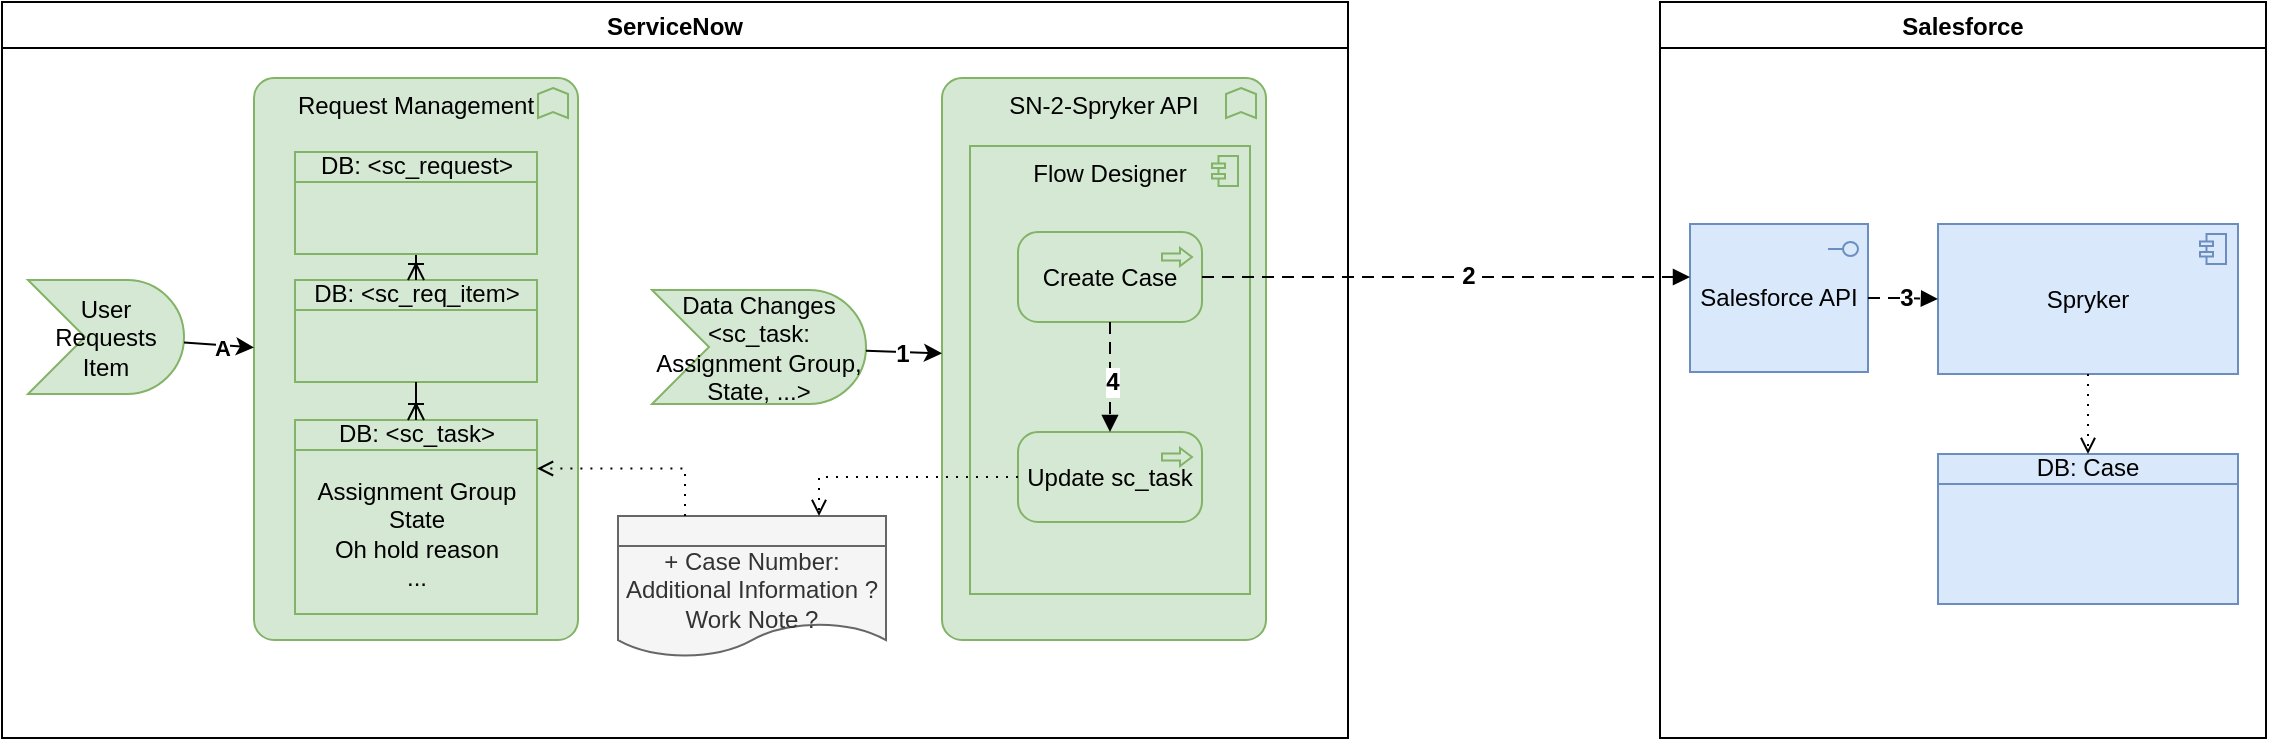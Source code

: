 <mxfile version="20.1.2" type="github" pages="3">
  <diagram name="CreateCase" id="X3QRcElQ5Iuo-_neAbF0">
    <mxGraphModel dx="1279" dy="922" grid="0" gridSize="10" guides="1" tooltips="1" connect="1" arrows="1" fold="1" page="1" pageScale="1" pageWidth="1169" pageHeight="827" math="0" shadow="0">
      <root>
        <mxCell id="YcPQ61z67r9PlWFHKwve-0" />
        <mxCell id="YcPQ61z67r9PlWFHKwve-1" parent="YcPQ61z67r9PlWFHKwve-0" />
        <mxCell id="YcPQ61z67r9PlWFHKwve-2" value="Salesforce" style="swimlane;" parent="YcPQ61z67r9PlWFHKwve-1" vertex="1">
          <mxGeometry x="847" y="87" width="303" height="368" as="geometry" />
        </mxCell>
        <mxCell id="YcPQ61z67r9PlWFHKwve-3" value="Spryker" style="html=1;outlineConnect=0;whiteSpace=wrap;fillColor=#dae8fc;shape=mxgraph.archimate3.application;appType=comp;archiType=square;strokeColor=#6c8ebf;" parent="YcPQ61z67r9PlWFHKwve-2" vertex="1">
          <mxGeometry x="139" y="111" width="150" height="75" as="geometry" />
        </mxCell>
        <mxCell id="YcPQ61z67r9PlWFHKwve-4" value="Salesforce API" style="html=1;outlineConnect=0;whiteSpace=wrap;fillColor=#dae8fc;shape=mxgraph.archimate3.application;appType=interface;archiType=square;strokeColor=#6c8ebf;" parent="YcPQ61z67r9PlWFHKwve-2" vertex="1">
          <mxGeometry x="15" y="111" width="89" height="74" as="geometry" />
        </mxCell>
        <mxCell id="YcPQ61z67r9PlWFHKwve-7" value="DB: Case" style="html=1;outlineConnect=0;whiteSpace=wrap;fillColor=#dae8fc;shape=mxgraph.archimate3.businessObject;overflow=fill;strokeColor=#6c8ebf;" parent="YcPQ61z67r9PlWFHKwve-2" vertex="1">
          <mxGeometry x="139" y="226" width="150" height="75" as="geometry" />
        </mxCell>
        <mxCell id="YcPQ61z67r9PlWFHKwve-8" value="" style="edgeStyle=orthogonalEdgeStyle;html=1;endArrow=open;elbow=vertical;endFill=0;dashed=1;dashPattern=1 4;rounded=0;exitX=0.5;exitY=1;exitDx=0;exitDy=0;exitPerimeter=0;fillColor=#00b9f2;" parent="YcPQ61z67r9PlWFHKwve-2" source="YcPQ61z67r9PlWFHKwve-3" target="YcPQ61z67r9PlWFHKwve-7" edge="1">
          <mxGeometry width="160" relative="1" as="geometry">
            <mxPoint x="-308" y="254" as="sourcePoint" />
            <mxPoint x="-428" y="299" as="targetPoint" />
          </mxGeometry>
        </mxCell>
        <mxCell id="gpyhw4safOaDeC1kDyDY-3" value="" style="edgeStyle=elbowEdgeStyle;html=1;endArrow=block;dashed=1;elbow=horizontal;endFill=1;dashPattern=6 4;rounded=0;fontSize=12;entryX=0;entryY=0.5;entryDx=0;entryDy=0;entryPerimeter=0;exitX=1;exitY=0.5;exitDx=0;exitDy=0;exitPerimeter=0;" parent="YcPQ61z67r9PlWFHKwve-2" source="YcPQ61z67r9PlWFHKwve-4" target="YcPQ61z67r9PlWFHKwve-3" edge="1">
          <mxGeometry width="160" relative="1" as="geometry">
            <mxPoint x="-234.25" y="158" as="sourcePoint" />
            <mxPoint x="25" y="157.857" as="targetPoint" />
          </mxGeometry>
        </mxCell>
        <mxCell id="gpyhw4safOaDeC1kDyDY-4" value="&lt;b&gt;3&lt;/b&gt;" style="edgeLabel;html=1;align=center;verticalAlign=middle;resizable=0;points=[];fontSize=12;" parent="gpyhw4safOaDeC1kDyDY-3" vertex="1" connectable="0">
          <mxGeometry x="0.091" y="1" relative="1" as="geometry">
            <mxPoint as="offset" />
          </mxGeometry>
        </mxCell>
        <mxCell id="YcPQ61z67r9PlWFHKwve-9" value="ServiceNow" style="swimlane;" parent="YcPQ61z67r9PlWFHKwve-1" vertex="1">
          <mxGeometry x="18" y="87" width="673" height="368" as="geometry" />
        </mxCell>
        <mxCell id="6pyMC9CE3ZSEGEYcUzwO-1" value="&lt;div&gt;+ Case Number:&lt;/div&gt;&lt;div&gt;Additional Information ?&lt;/div&gt;&lt;div&gt;Work Note ?&lt;br&gt; &lt;/div&gt;" style="html=1;outlineConnect=0;whiteSpace=wrap;fillColor=#f5f5f5;shape=mxgraph.archimate3.representation;fontSize=12;align=center;strokeColor=#666666;fontColor=#333333;" parent="YcPQ61z67r9PlWFHKwve-9" vertex="1">
          <mxGeometry x="308" y="257" width="134" height="73" as="geometry" />
        </mxCell>
        <mxCell id="rpGYdnlyM7rzxQ0NYGCE-1" value="User Requests Item" style="html=1;outlineConnect=0;whiteSpace=wrap;fillColor=#d5e8d4;shape=mxgraph.archimate3.event;strokeColor=#82b366;" parent="YcPQ61z67r9PlWFHKwve-9" vertex="1">
          <mxGeometry x="13" y="139" width="78" height="57" as="geometry" />
        </mxCell>
        <mxCell id="rpGYdnlyM7rzxQ0NYGCE-7" value="Request Management" style="html=1;outlineConnect=0;whiteSpace=wrap;fillColor=#d5e8d4;shape=mxgraph.archimate3.application;appType=func;archiType=rounded;strokeColor=#82b366;verticalAlign=top;" parent="YcPQ61z67r9PlWFHKwve-9" vertex="1">
          <mxGeometry x="126" y="38" width="162" height="281" as="geometry" />
        </mxCell>
        <mxCell id="rpGYdnlyM7rzxQ0NYGCE-2" value="DB: &amp;lt;sc_req_item&amp;gt;" style="html=1;outlineConnect=0;whiteSpace=wrap;fillColor=#d5e8d4;shape=mxgraph.archimate3.businessObject;overflow=fill;strokeColor=#82b366;" parent="YcPQ61z67r9PlWFHKwve-9" vertex="1">
          <mxGeometry x="146.5" y="139" width="121" height="51" as="geometry" />
        </mxCell>
        <mxCell id="rpGYdnlyM7rzxQ0NYGCE-3" value="&lt;div&gt;DB: &amp;lt;sc_task&amp;gt;&lt;br&gt;&lt;/div&gt;&lt;div&gt;&lt;br&gt;&lt;/div&gt;&lt;div&gt;Assignment Group&lt;/div&gt;&lt;div&gt;State&lt;/div&gt;&lt;div&gt;Oh hold reason&lt;/div&gt;&lt;div&gt;...&lt;br&gt;&lt;/div&gt;" style="html=1;outlineConnect=0;whiteSpace=wrap;fillColor=#d5e8d4;shape=mxgraph.archimate3.businessObject;overflow=fill;strokeColor=#82b366;" parent="YcPQ61z67r9PlWFHKwve-9" vertex="1">
          <mxGeometry x="146.5" y="209" width="121" height="97" as="geometry" />
        </mxCell>
        <mxCell id="rpGYdnlyM7rzxQ0NYGCE-6" value="" style="fontSize=12;html=1;endArrow=ERoneToMany;rounded=0;exitX=0.5;exitY=1;exitDx=0;exitDy=0;exitPerimeter=0;entryX=0.5;entryY=0;entryDx=0;entryDy=0;entryPerimeter=0;" parent="YcPQ61z67r9PlWFHKwve-9" source="rpGYdnlyM7rzxQ0NYGCE-2" target="rpGYdnlyM7rzxQ0NYGCE-3" edge="1">
          <mxGeometry width="100" height="100" relative="1" as="geometry">
            <mxPoint x="553.5" y="166" as="sourcePoint" />
            <mxPoint x="653.5" y="66" as="targetPoint" />
          </mxGeometry>
        </mxCell>
        <mxCell id="rpGYdnlyM7rzxQ0NYGCE-8" value="Data Changes &amp;lt;sc_task: Assignment Group, State, ...&amp;gt;" style="html=1;outlineConnect=0;whiteSpace=wrap;fillColor=#d5e8d4;shape=mxgraph.archimate3.event;strokeColor=#82b366;" parent="YcPQ61z67r9PlWFHKwve-9" vertex="1">
          <mxGeometry x="325" y="144" width="107" height="57" as="geometry" />
        </mxCell>
        <mxCell id="rpGYdnlyM7rzxQ0NYGCE-9" value="SN-2-Spryker API" style="html=1;outlineConnect=0;whiteSpace=wrap;fillColor=#d5e8d4;shape=mxgraph.archimate3.application;appType=func;archiType=rounded;strokeColor=#82b366;verticalAlign=top;" parent="YcPQ61z67r9PlWFHKwve-9" vertex="1">
          <mxGeometry x="470" y="38" width="162" height="281" as="geometry" />
        </mxCell>
        <mxCell id="rpGYdnlyM7rzxQ0NYGCE-10" value="Flow Designer" style="html=1;outlineConnect=0;whiteSpace=wrap;fillColor=#d5e8d4;shape=mxgraph.archimate3.application;appType=comp;archiType=square;verticalAlign=top;strokeColor=#82b366;" parent="YcPQ61z67r9PlWFHKwve-9" vertex="1">
          <mxGeometry x="484" y="72" width="140" height="224" as="geometry" />
        </mxCell>
        <mxCell id="rpGYdnlyM7rzxQ0NYGCE-11" value="" style="fontSize=12;html=1;endArrow=ERoneToMany;rounded=0;exitX=0.5;exitY=1;exitDx=0;exitDy=0;exitPerimeter=0;" parent="YcPQ61z67r9PlWFHKwve-9" source="rpGYdnlyM7rzxQ0NYGCE-12" target="rpGYdnlyM7rzxQ0NYGCE-2" edge="1">
          <mxGeometry width="100" height="100" relative="1" as="geometry">
            <mxPoint x="553.5" y="88" as="sourcePoint" />
            <mxPoint x="207" y="153" as="targetPoint" />
          </mxGeometry>
        </mxCell>
        <mxCell id="rpGYdnlyM7rzxQ0NYGCE-12" value="DB: &amp;lt;sc_request&amp;gt;" style="html=1;outlineConnect=0;whiteSpace=wrap;fillColor=#d5e8d4;shape=mxgraph.archimate3.businessObject;overflow=fill;strokeColor=#82b366;" parent="YcPQ61z67r9PlWFHKwve-9" vertex="1">
          <mxGeometry x="146.5" y="75" width="121" height="51" as="geometry" />
        </mxCell>
        <mxCell id="rpGYdnlyM7rzxQ0NYGCE-15" value="" style="edgeStyle=none;rounded=0;orthogonalLoop=1;jettySize=auto;html=1;" parent="YcPQ61z67r9PlWFHKwve-9" source="rpGYdnlyM7rzxQ0NYGCE-1" target="rpGYdnlyM7rzxQ0NYGCE-7" edge="1">
          <mxGeometry relative="1" as="geometry" />
        </mxCell>
        <mxCell id="rpGYdnlyM7rzxQ0NYGCE-16" value="&lt;b&gt;A&lt;/b&gt;" style="edgeLabel;html=1;align=center;verticalAlign=middle;resizable=0;points=[];" parent="rpGYdnlyM7rzxQ0NYGCE-15" vertex="1" connectable="0">
          <mxGeometry x="0.086" y="-1" relative="1" as="geometry">
            <mxPoint as="offset" />
          </mxGeometry>
        </mxCell>
        <mxCell id="rpGYdnlyM7rzxQ0NYGCE-0" value="Create Case" style="html=1;outlineConnect=0;whiteSpace=wrap;fillColor=#d5e8d4;shape=mxgraph.archimate3.application;appType=proc;archiType=rounded;strokeColor=#82b366;" parent="YcPQ61z67r9PlWFHKwve-9" vertex="1">
          <mxGeometry x="508" y="115" width="92" height="45" as="geometry" />
        </mxCell>
        <mxCell id="rpGYdnlyM7rzxQ0NYGCE-17" value="Update sc_task" style="html=1;outlineConnect=0;whiteSpace=wrap;fillColor=#d5e8d4;shape=mxgraph.archimate3.application;appType=proc;archiType=rounded;strokeColor=#82b366;" parent="YcPQ61z67r9PlWFHKwve-9" vertex="1">
          <mxGeometry x="508" y="215" width="92" height="45" as="geometry" />
        </mxCell>
        <mxCell id="YcPQ61z67r9PlWFHKwve-14" value="" style="edgeStyle=orthogonalEdgeStyle;html=1;endArrow=open;elbow=vertical;endFill=0;dashed=1;dashPattern=1 4;rounded=0;fillColor=#80b6a1;entryX=0.75;entryY=0;entryDx=0;entryDy=0;entryPerimeter=0;" parent="YcPQ61z67r9PlWFHKwve-9" source="rpGYdnlyM7rzxQ0NYGCE-17" target="6pyMC9CE3ZSEGEYcUzwO-1" edge="1">
          <mxGeometry width="160" relative="1" as="geometry">
            <mxPoint x="461" y="-150" as="sourcePoint" />
            <mxPoint x="454" y="293.48" as="targetPoint" />
          </mxGeometry>
        </mxCell>
        <mxCell id="rpGYdnlyM7rzxQ0NYGCE-18" value="" style="edgeStyle=none;rounded=0;orthogonalLoop=1;jettySize=auto;html=1;fontSize=6;" parent="YcPQ61z67r9PlWFHKwve-9" source="rpGYdnlyM7rzxQ0NYGCE-8" target="rpGYdnlyM7rzxQ0NYGCE-9" edge="1">
          <mxGeometry relative="1" as="geometry" />
        </mxCell>
        <mxCell id="rpGYdnlyM7rzxQ0NYGCE-19" value="&lt;font style=&quot;font-size: 12px;&quot;&gt;&lt;b&gt;1&lt;/b&gt;&lt;/font&gt;" style="edgeLabel;html=1;align=center;verticalAlign=middle;resizable=0;points=[];fontSize=6;" parent="rpGYdnlyM7rzxQ0NYGCE-18" vertex="1" connectable="0">
          <mxGeometry x="0.4" y="-1" relative="1" as="geometry">
            <mxPoint x="-9" y="-1" as="offset" />
          </mxGeometry>
        </mxCell>
        <mxCell id="rpGYdnlyM7rzxQ0NYGCE-20" value="" style="edgeStyle=orthogonalEdgeStyle;html=1;endArrow=open;elbow=vertical;endFill=0;dashed=1;dashPattern=1 4;rounded=0;fillColor=#80b6a1;exitX=0.25;exitY=0;exitDx=0;exitDy=0;exitPerimeter=0;entryX=1;entryY=0.25;entryDx=0;entryDy=0;entryPerimeter=0;" parent="YcPQ61z67r9PlWFHKwve-9" source="6pyMC9CE3ZSEGEYcUzwO-1" target="rpGYdnlyM7rzxQ0NYGCE-3" edge="1">
          <mxGeometry width="160" relative="1" as="geometry">
            <mxPoint x="518" y="247.48" as="sourcePoint" />
            <mxPoint x="452" y="303.48" as="targetPoint" />
          </mxGeometry>
        </mxCell>
        <mxCell id="rpGYdnlyM7rzxQ0NYGCE-22" value="" style="edgeStyle=elbowEdgeStyle;html=1;endArrow=block;dashed=1;elbow=vertical;endFill=1;dashPattern=6 4;rounded=0;fontSize=12;exitX=0.5;exitY=1;exitDx=0;exitDy=0;exitPerimeter=0;" parent="YcPQ61z67r9PlWFHKwve-9" source="rpGYdnlyM7rzxQ0NYGCE-0" target="rpGYdnlyM7rzxQ0NYGCE-17" edge="1">
          <mxGeometry width="160" relative="1" as="geometry">
            <mxPoint x="610" y="147.5" as="sourcePoint" />
            <mxPoint x="854" y="147.6" as="targetPoint" />
          </mxGeometry>
        </mxCell>
        <mxCell id="rpGYdnlyM7rzxQ0NYGCE-23" value="&lt;b&gt;4&lt;/b&gt;" style="edgeLabel;html=1;align=center;verticalAlign=middle;resizable=0;points=[];fontSize=12;" parent="rpGYdnlyM7rzxQ0NYGCE-22" vertex="1" connectable="0">
          <mxGeometry x="0.091" y="1" relative="1" as="geometry">
            <mxPoint as="offset" />
          </mxGeometry>
        </mxCell>
        <mxCell id="gpyhw4safOaDeC1kDyDY-0" value="" style="edgeStyle=elbowEdgeStyle;html=1;endArrow=block;dashed=1;elbow=vertical;endFill=1;dashPattern=6 4;rounded=0;fontSize=12;exitX=1;exitY=0.5;exitDx=0;exitDy=0;exitPerimeter=0;" parent="YcPQ61z67r9PlWFHKwve-1" source="rpGYdnlyM7rzxQ0NYGCE-0" target="YcPQ61z67r9PlWFHKwve-4" edge="1">
          <mxGeometry width="160" relative="1" as="geometry">
            <mxPoint x="676" y="-28" as="sourcePoint" />
            <mxPoint x="836" y="-28" as="targetPoint" />
          </mxGeometry>
        </mxCell>
        <mxCell id="gpyhw4safOaDeC1kDyDY-1" value="&lt;b&gt;2&lt;/b&gt;" style="edgeLabel;html=1;align=center;verticalAlign=middle;resizable=0;points=[];fontSize=12;" parent="gpyhw4safOaDeC1kDyDY-0" vertex="1" connectable="0">
          <mxGeometry x="0.091" y="1" relative="1" as="geometry">
            <mxPoint as="offset" />
          </mxGeometry>
        </mxCell>
      </root>
    </mxGraphModel>
  </diagram>
  <diagram name="Reopen" id="3RsII8iMVmdc_kVFC70y">
    <mxGraphModel dx="1332" dy="933" grid="0" gridSize="10" guides="1" tooltips="1" connect="1" arrows="1" fold="1" page="1" pageScale="1" pageWidth="1169" pageHeight="827" math="0" shadow="0">
      <root>
        <mxCell id="ax_tKCLAmBAmgfYwVQRO-0" />
        <mxCell id="ax_tKCLAmBAmgfYwVQRO-1" parent="ax_tKCLAmBAmgfYwVQRO-0" />
        <mxCell id="ax_tKCLAmBAmgfYwVQRO-2" value="Salesforce" style="swimlane;" vertex="1" parent="ax_tKCLAmBAmgfYwVQRO-1">
          <mxGeometry x="847" y="87" width="303" height="368" as="geometry" />
        </mxCell>
        <mxCell id="ax_tKCLAmBAmgfYwVQRO-3" value="Spryker" style="html=1;outlineConnect=0;whiteSpace=wrap;fillColor=#dae8fc;shape=mxgraph.archimate3.application;appType=comp;archiType=square;strokeColor=#6c8ebf;" vertex="1" parent="ax_tKCLAmBAmgfYwVQRO-2">
          <mxGeometry x="139" y="111" width="150" height="75" as="geometry" />
        </mxCell>
        <mxCell id="ax_tKCLAmBAmgfYwVQRO-4" value="Salesforce API" style="html=1;outlineConnect=0;whiteSpace=wrap;fillColor=#dae8fc;shape=mxgraph.archimate3.application;appType=interface;archiType=square;strokeColor=#6c8ebf;" vertex="1" parent="ax_tKCLAmBAmgfYwVQRO-2">
          <mxGeometry x="15" y="111" width="89" height="74" as="geometry" />
        </mxCell>
        <mxCell id="ax_tKCLAmBAmgfYwVQRO-5" value="DB: Case" style="html=1;outlineConnect=0;whiteSpace=wrap;fillColor=#dae8fc;shape=mxgraph.archimate3.businessObject;overflow=fill;strokeColor=#6c8ebf;" vertex="1" parent="ax_tKCLAmBAmgfYwVQRO-2">
          <mxGeometry x="139" y="226" width="150" height="75" as="geometry" />
        </mxCell>
        <mxCell id="ax_tKCLAmBAmgfYwVQRO-6" value="" style="edgeStyle=orthogonalEdgeStyle;html=1;endArrow=open;elbow=vertical;endFill=0;dashed=1;dashPattern=1 4;rounded=0;exitX=0.5;exitY=1;exitDx=0;exitDy=0;exitPerimeter=0;fillColor=#00b9f2;" edge="1" parent="ax_tKCLAmBAmgfYwVQRO-2" source="ax_tKCLAmBAmgfYwVQRO-3" target="ax_tKCLAmBAmgfYwVQRO-5">
          <mxGeometry width="160" relative="1" as="geometry">
            <mxPoint x="-308" y="254" as="sourcePoint" />
            <mxPoint x="-428" y="299" as="targetPoint" />
          </mxGeometry>
        </mxCell>
        <mxCell id="ax_tKCLAmBAmgfYwVQRO-7" value="" style="edgeStyle=elbowEdgeStyle;html=1;endArrow=block;dashed=1;elbow=horizontal;endFill=1;dashPattern=6 4;rounded=0;fontSize=12;entryX=0;entryY=0.5;entryDx=0;entryDy=0;entryPerimeter=0;exitX=1;exitY=0.5;exitDx=0;exitDy=0;exitPerimeter=0;" edge="1" parent="ax_tKCLAmBAmgfYwVQRO-2" source="ax_tKCLAmBAmgfYwVQRO-4" target="ax_tKCLAmBAmgfYwVQRO-3">
          <mxGeometry width="160" relative="1" as="geometry">
            <mxPoint x="-234.25" y="158" as="sourcePoint" />
            <mxPoint x="25" y="157.857" as="targetPoint" />
          </mxGeometry>
        </mxCell>
        <mxCell id="ax_tKCLAmBAmgfYwVQRO-8" value="&lt;b&gt;3&lt;/b&gt;" style="edgeLabel;html=1;align=center;verticalAlign=middle;resizable=0;points=[];fontSize=12;" vertex="1" connectable="0" parent="ax_tKCLAmBAmgfYwVQRO-7">
          <mxGeometry x="0.091" y="1" relative="1" as="geometry">
            <mxPoint as="offset" />
          </mxGeometry>
        </mxCell>
        <mxCell id="ax_tKCLAmBAmgfYwVQRO-9" value="ServiceNow" style="swimlane;" vertex="1" parent="ax_tKCLAmBAmgfYwVQRO-1">
          <mxGeometry x="18" y="87" width="673" height="368" as="geometry" />
        </mxCell>
        <mxCell id="ax_tKCLAmBAmgfYwVQRO-11" value="User Rejects solution" style="html=1;outlineConnect=0;whiteSpace=wrap;fillColor=#d5e8d4;shape=mxgraph.archimate3.event;strokeColor=#82b366;" vertex="1" parent="ax_tKCLAmBAmgfYwVQRO-9">
          <mxGeometry x="11" y="164" width="78" height="57" as="geometry" />
        </mxCell>
        <mxCell id="ax_tKCLAmBAmgfYwVQRO-12" value="Request Management" style="html=1;outlineConnect=0;whiteSpace=wrap;fillColor=#d5e8d4;shape=mxgraph.archimate3.application;appType=func;archiType=rounded;strokeColor=#82b366;verticalAlign=top;" vertex="1" parent="ax_tKCLAmBAmgfYwVQRO-9">
          <mxGeometry x="126" y="38" width="162" height="309" as="geometry" />
        </mxCell>
        <mxCell id="ax_tKCLAmBAmgfYwVQRO-13" value="DB: &amp;lt;sc_req_item&amp;gt;" style="html=1;outlineConnect=0;whiteSpace=wrap;fillColor=#d5e8d4;shape=mxgraph.archimate3.businessObject;overflow=fill;strokeColor=#82b366;" vertex="1" parent="ax_tKCLAmBAmgfYwVQRO-9">
          <mxGeometry x="146.5" y="139" width="121" height="51" as="geometry" />
        </mxCell>
        <mxCell id="ax_tKCLAmBAmgfYwVQRO-14" value="&lt;div&gt;DB: &amp;lt;sc_task&amp;gt;&lt;br&gt;&lt;/div&gt;&lt;div&gt;State: Closed&lt;br&gt;&lt;/div&gt;" style="html=1;outlineConnect=0;whiteSpace=wrap;fillColor=#fff2cc;shape=mxgraph.archimate3.businessObject;overflow=fill;strokeColor=#d6b656;gradientColor=#ffd966;" vertex="1" parent="ax_tKCLAmBAmgfYwVQRO-9">
          <mxGeometry x="146.5" y="209" width="121" height="73" as="geometry" />
        </mxCell>
        <mxCell id="ax_tKCLAmBAmgfYwVQRO-15" value="" style="fontSize=12;html=1;endArrow=ERoneToMany;rounded=0;exitX=0.5;exitY=1;exitDx=0;exitDy=0;exitPerimeter=0;entryX=0.5;entryY=0;entryDx=0;entryDy=0;entryPerimeter=0;" edge="1" parent="ax_tKCLAmBAmgfYwVQRO-9" source="ax_tKCLAmBAmgfYwVQRO-13" target="ax_tKCLAmBAmgfYwVQRO-14">
          <mxGeometry width="100" height="100" relative="1" as="geometry">
            <mxPoint x="553.5" y="166" as="sourcePoint" />
            <mxPoint x="653.5" y="66" as="targetPoint" />
          </mxGeometry>
        </mxCell>
        <mxCell id="ax_tKCLAmBAmgfYwVQRO-16" value="Data Changes &amp;lt;sc_task: Assignment Group, State, ...&amp;gt;" style="html=1;outlineConnect=0;whiteSpace=wrap;fillColor=#d5e8d4;shape=mxgraph.archimate3.event;strokeColor=#82b366;" vertex="1" parent="ax_tKCLAmBAmgfYwVQRO-9">
          <mxGeometry x="324" y="161" width="107" height="57" as="geometry" />
        </mxCell>
        <mxCell id="ax_tKCLAmBAmgfYwVQRO-17" value="SN-2-Spryker API" style="html=1;outlineConnect=0;whiteSpace=wrap;fillColor=#d5e8d4;shape=mxgraph.archimate3.application;appType=func;archiType=rounded;strokeColor=#82b366;verticalAlign=top;" vertex="1" parent="ax_tKCLAmBAmgfYwVQRO-9">
          <mxGeometry x="470" y="38" width="162" height="303" as="geometry" />
        </mxCell>
        <mxCell id="ax_tKCLAmBAmgfYwVQRO-18" value="Flow Designer" style="html=1;outlineConnect=0;whiteSpace=wrap;fillColor=#d5e8d4;shape=mxgraph.archimate3.application;appType=comp;archiType=square;verticalAlign=top;strokeColor=#82b366;" vertex="1" parent="ax_tKCLAmBAmgfYwVQRO-9">
          <mxGeometry x="484" y="72" width="140" height="258" as="geometry" />
        </mxCell>
        <mxCell id="ax_tKCLAmBAmgfYwVQRO-19" value="" style="fontSize=12;html=1;endArrow=ERoneToMany;rounded=0;exitX=0.5;exitY=1;exitDx=0;exitDy=0;exitPerimeter=0;" edge="1" parent="ax_tKCLAmBAmgfYwVQRO-9" source="ax_tKCLAmBAmgfYwVQRO-20" target="ax_tKCLAmBAmgfYwVQRO-13">
          <mxGeometry width="100" height="100" relative="1" as="geometry">
            <mxPoint x="553.5" y="88" as="sourcePoint" />
            <mxPoint x="207" y="153" as="targetPoint" />
          </mxGeometry>
        </mxCell>
        <mxCell id="ax_tKCLAmBAmgfYwVQRO-20" value="DB: &amp;lt;sc_request&amp;gt;" style="html=1;outlineConnect=0;whiteSpace=wrap;fillColor=#d5e8d4;shape=mxgraph.archimate3.businessObject;overflow=fill;strokeColor=#82b366;" vertex="1" parent="ax_tKCLAmBAmgfYwVQRO-9">
          <mxGeometry x="146.5" y="75" width="121" height="51" as="geometry" />
        </mxCell>
        <mxCell id="ax_tKCLAmBAmgfYwVQRO-21" value="" style="edgeStyle=none;rounded=0;orthogonalLoop=1;jettySize=auto;html=1;" edge="1" parent="ax_tKCLAmBAmgfYwVQRO-9" source="ax_tKCLAmBAmgfYwVQRO-11" target="ax_tKCLAmBAmgfYwVQRO-12">
          <mxGeometry relative="1" as="geometry" />
        </mxCell>
        <mxCell id="ax_tKCLAmBAmgfYwVQRO-22" value="&lt;b&gt;A&lt;/b&gt;" style="edgeLabel;html=1;align=center;verticalAlign=middle;resizable=0;points=[];" vertex="1" connectable="0" parent="ax_tKCLAmBAmgfYwVQRO-21">
          <mxGeometry x="0.086" y="-1" relative="1" as="geometry">
            <mxPoint as="offset" />
          </mxGeometry>
        </mxCell>
        <mxCell id="ax_tKCLAmBAmgfYwVQRO-23" value="Create Case" style="html=1;outlineConnect=0;whiteSpace=wrap;fillColor=#ffe6cc;shape=mxgraph.archimate3.application;appType=proc;archiType=rounded;strokeColor=#d79b00;" vertex="1" parent="ax_tKCLAmBAmgfYwVQRO-9">
          <mxGeometry x="508" y="115" width="92" height="45" as="geometry" />
        </mxCell>
        <mxCell id="ax_tKCLAmBAmgfYwVQRO-24" value="Update sc_task" style="html=1;outlineConnect=0;whiteSpace=wrap;fillColor=#d5e8d4;shape=mxgraph.archimate3.application;appType=proc;archiType=rounded;strokeColor=#82b366;" vertex="1" parent="ax_tKCLAmBAmgfYwVQRO-9">
          <mxGeometry x="508" y="264" width="92" height="45" as="geometry" />
        </mxCell>
        <mxCell id="ax_tKCLAmBAmgfYwVQRO-26" value="" style="edgeStyle=none;rounded=0;orthogonalLoop=1;jettySize=auto;html=1;fontSize=6;" edge="1" parent="ax_tKCLAmBAmgfYwVQRO-9" source="ax_tKCLAmBAmgfYwVQRO-16" target="ax_tKCLAmBAmgfYwVQRO-17">
          <mxGeometry relative="1" as="geometry" />
        </mxCell>
        <mxCell id="ax_tKCLAmBAmgfYwVQRO-27" value="&lt;font style=&quot;font-size: 12px;&quot;&gt;&lt;b&gt;1&lt;/b&gt;&lt;/font&gt;" style="edgeLabel;html=1;align=center;verticalAlign=middle;resizable=0;points=[];fontSize=6;" vertex="1" connectable="0" parent="ax_tKCLAmBAmgfYwVQRO-26">
          <mxGeometry x="0.4" y="-1" relative="1" as="geometry">
            <mxPoint x="-9" y="-1" as="offset" />
          </mxGeometry>
        </mxCell>
        <mxCell id="ax_tKCLAmBAmgfYwVQRO-29" value="" style="edgeStyle=elbowEdgeStyle;html=1;endArrow=block;dashed=1;elbow=vertical;endFill=1;dashPattern=6 4;rounded=0;fontSize=12;" edge="1" parent="ax_tKCLAmBAmgfYwVQRO-9" source="n5q-M00C1fEDLBnFgQFO-1" target="ax_tKCLAmBAmgfYwVQRO-24">
          <mxGeometry width="160" relative="1" as="geometry">
            <mxPoint x="610" y="147.5" as="sourcePoint" />
            <mxPoint x="854" y="147.6" as="targetPoint" />
          </mxGeometry>
        </mxCell>
        <mxCell id="ax_tKCLAmBAmgfYwVQRO-30" value="&lt;b&gt;4&lt;/b&gt;" style="edgeLabel;html=1;align=center;verticalAlign=middle;resizable=0;points=[];fontSize=12;" vertex="1" connectable="0" parent="ax_tKCLAmBAmgfYwVQRO-29">
          <mxGeometry x="0.091" y="1" relative="1" as="geometry">
            <mxPoint as="offset" />
          </mxGeometry>
        </mxCell>
        <mxCell id="L8srkMSus-ZRAiPe4r1O-0" value="&lt;div&gt;DB: &amp;lt;sc_task&amp;gt;&lt;br&gt;&lt;/div&gt;&lt;div&gt;Assignment Group&lt;/div&gt;&lt;div&gt;State&lt;/div&gt;&lt;div&gt;Oh hold reason&lt;/div&gt;&lt;div&gt;...&lt;br&gt;&lt;/div&gt;" style="html=1;outlineConnect=0;whiteSpace=wrap;fillColor=#d5e8d4;shape=mxgraph.archimate3.businessObject;overflow=fill;strokeColor=#82b366;" vertex="1" parent="ax_tKCLAmBAmgfYwVQRO-9">
          <mxGeometry x="157" y="241" width="121" height="73" as="geometry" />
        </mxCell>
        <mxCell id="n5q-M00C1fEDLBnFgQFO-0" value="" style="edgeStyle=orthogonalEdgeStyle;html=1;endArrow=open;elbow=vertical;endFill=0;dashed=1;dashPattern=1 4;rounded=0;fillColor=#80b6a1;exitX=0;exitY=0.5;exitDx=0;exitDy=0;exitPerimeter=0;" edge="1" parent="ax_tKCLAmBAmgfYwVQRO-9" source="ax_tKCLAmBAmgfYwVQRO-24" target="L8srkMSus-ZRAiPe4r1O-0">
          <mxGeometry width="160" relative="1" as="geometry">
            <mxPoint x="508" y="237.52" as="sourcePoint" />
            <mxPoint x="408.5" y="257" as="targetPoint" />
          </mxGeometry>
        </mxCell>
        <mxCell id="n5q-M00C1fEDLBnFgQFO-1" value="Update Case" style="html=1;outlineConnect=0;whiteSpace=wrap;fillColor=#ffe6cc;shape=mxgraph.archimate3.application;appType=proc;archiType=rounded;strokeColor=#d79b00;" vertex="1" parent="ax_tKCLAmBAmgfYwVQRO-9">
          <mxGeometry x="508" y="160" width="92" height="45" as="geometry" />
        </mxCell>
        <mxCell id="ax_tKCLAmBAmgfYwVQRO-31" value="" style="edgeStyle=elbowEdgeStyle;html=1;endArrow=block;dashed=1;elbow=vertical;endFill=1;dashPattern=6 4;rounded=0;fontSize=12;exitX=1;exitY=0.5;exitDx=0;exitDy=0;exitPerimeter=0;" edge="1" parent="ax_tKCLAmBAmgfYwVQRO-1" source="ax_tKCLAmBAmgfYwVQRO-23" target="ax_tKCLAmBAmgfYwVQRO-4">
          <mxGeometry width="160" relative="1" as="geometry">
            <mxPoint x="676" y="-28" as="sourcePoint" />
            <mxPoint x="836" y="-28" as="targetPoint" />
          </mxGeometry>
        </mxCell>
        <mxCell id="ax_tKCLAmBAmgfYwVQRO-32" value="&lt;b&gt;2&lt;/b&gt;" style="edgeLabel;html=1;align=center;verticalAlign=middle;resizable=0;points=[];fontSize=12;" vertex="1" connectable="0" parent="ax_tKCLAmBAmgfYwVQRO-31">
          <mxGeometry x="0.091" y="1" relative="1" as="geometry">
            <mxPoint as="offset" />
          </mxGeometry>
        </mxCell>
      </root>
    </mxGraphModel>
  </diagram>
  <diagram name="Spryker2SN" id="d-gL0-F1R19KWdihxOas">
    <mxGraphModel dx="1332" dy="933" grid="0" gridSize="10" guides="1" tooltips="1" connect="1" arrows="1" fold="1" page="1" pageScale="1" pageWidth="1169" pageHeight="827" math="0" shadow="0">
      <root>
        <mxCell id="RvUQp98ntliPEG7AJHw2-0" />
        <mxCell id="RvUQp98ntliPEG7AJHw2-1" parent="RvUQp98ntliPEG7AJHw2-0" />
        <mxCell id="RvUQp98ntliPEG7AJHw2-2" value="Salesforce" style="swimlane;" parent="RvUQp98ntliPEG7AJHw2-1" vertex="1">
          <mxGeometry x="797" y="70" width="328" height="464" as="geometry" />
        </mxCell>
        <mxCell id="RvUQp98ntliPEG7AJHw2-3" value="DB: Case" style="html=1;outlineConnect=0;whiteSpace=wrap;fillColor=#dae8fc;shape=mxgraph.archimate3.businessObject;overflow=fill;strokeColor=#6c8ebf;" parent="RvUQp98ntliPEG7AJHw2-2" vertex="1">
          <mxGeometry x="147" y="175" width="130" height="61" as="geometry" />
        </mxCell>
        <mxCell id="RvUQp98ntliPEG7AJHw2-4" value="&lt;div&gt;Data &lt;br&gt;&lt;/div&gt;&lt;div&gt;Changes&lt;/div&gt;" style="html=1;outlineConnect=0;whiteSpace=wrap;fillColor=#dae8fc;shape=mxgraph.archimate3.event;direction=west;strokeColor=#6c8ebf;" parent="RvUQp98ntliPEG7AJHw2-2" vertex="1">
          <mxGeometry x="213" y="64" width="98" height="45" as="geometry" />
        </mxCell>
        <mxCell id="RvUQp98ntliPEG7AJHw2-5" value="ServiceNow" style="swimlane;" parent="RvUQp98ntliPEG7AJHw2-1" vertex="1">
          <mxGeometry x="55" y="70" width="552" height="462" as="geometry" />
        </mxCell>
        <mxCell id="RvUQp98ntliPEG7AJHw2-6" value="&lt;div&gt;Scripted REST API&lt;/div&gt;" style="html=1;outlineConnect=0;whiteSpace=wrap;fillColor=#d5e8d4;shape=mxgraph.archimate3.application;appType=interface;archiType=square;strokeColor=#82b366;verticalAlign=top;" parent="RvUQp98ntliPEG7AJHw2-5" vertex="1">
          <mxGeometry x="21" y="188" width="413" height="96" as="geometry" />
        </mxCell>
        <mxCell id="RvUQp98ntliPEG7AJHw2-7" value="&lt;div&gt;Data &lt;br&gt;&lt;/div&gt;&lt;div&gt;transformation&lt;/div&gt;" style="html=1;outlineConnect=0;whiteSpace=wrap;fillColor=#d5e8d4;shape=mxgraph.archimate3.application;appType=func;archiType=rounded;strokeColor=#82b366;verticalAlign=middle;align=center;" parent="RvUQp98ntliPEG7AJHw2-5" vertex="1">
          <mxGeometry x="167" y="218" width="125" height="53" as="geometry" />
        </mxCell>
        <mxCell id="RvUQp98ntliPEG7AJHw2-8" value="&lt;div&gt;Asyn Flow&lt;/div&gt;&lt;div&gt;registration&lt;br&gt;&lt;/div&gt;" style="html=1;outlineConnect=0;whiteSpace=wrap;fillColor=#d5e8d4;shape=mxgraph.archimate3.application;appType=func;archiType=rounded;strokeColor=#82b366;verticalAlign=middle;align=center;" parent="RvUQp98ntliPEG7AJHw2-5" vertex="1">
          <mxGeometry x="33" y="218" width="125" height="53" as="geometry" />
        </mxCell>
        <mxCell id="RvUQp98ntliPEG7AJHw2-9" value="Pre-Validation" style="html=1;outlineConnect=0;whiteSpace=wrap;fillColor=#d5e8d4;shape=mxgraph.archimate3.application;appType=func;archiType=rounded;strokeColor=#82b366;verticalAlign=middle;align=center;" parent="RvUQp98ntliPEG7AJHw2-5" vertex="1">
          <mxGeometry x="301" y="218" width="125" height="53" as="geometry" />
        </mxCell>
        <mxCell id="RvUQp98ntliPEG7AJHw2-10" value="&lt;span id=&quot;hs_cos_wrapper_post_body&quot; class=&quot;hs_cos_wrapper hs_cos_wrapper_meta_field hs_cos_wrapper_type_rich_text&quot;&gt;Process Automation&lt;/span&gt;" style="html=1;outlineConnect=0;whiteSpace=wrap;fillColor=#d5e8d4;shape=mxgraph.archimate3.application;appType=func;archiType=rounded;verticalAlign=top;strokeColor=#82b366;" parent="RvUQp98ntliPEG7AJHw2-5" vertex="1">
          <mxGeometry x="89" y="323" width="186" height="123" as="geometry" />
        </mxCell>
        <mxCell id="RvUQp98ntliPEG7AJHw2-28" value="&lt;div&gt;&lt;span class=&quot;ng-scope&quot;&gt;&lt;span class=&quot;ng-scope&quot;&gt;&lt;span id=&quot;section_tab.d582dcb0c3310200b0449f2974d3aebd&quot;&gt;&lt;span id=&quot;section-d582dcb0c3310200b0449f2974d3aebd&quot;&gt;ADCv2 &lt;br&gt;&lt;/span&gt;&lt;/span&gt;&lt;/span&gt;&lt;/span&gt;&lt;/div&gt;&lt;div&gt;&lt;span class=&quot;ng-scope&quot;&gt;&lt;span class=&quot;ng-scope&quot;&gt;&lt;span id=&quot;section_tab.d582dcb0c3310200b0449f2974d3aebd&quot;&gt;&lt;span id=&quot;section-d582dcb0c3310200b0449f2974d3aebd&quot;&gt;load balancer&lt;/span&gt;&lt;/span&gt;&lt;/span&gt;&lt;/span&gt;&lt;/div&gt;&amp;nbsp;(SSL termination)" style="html=1;outlineConnect=0;whiteSpace=wrap;fillColor=#d5e8d4;shape=mxgraph.archimate3.tech;techType=device;fontSize=12;strokeColor=#82b366;" parent="RvUQp98ntliPEG7AJHw2-5" vertex="1">
          <mxGeometry x="413" y="91" width="122" height="75" as="geometry" />
        </mxCell>
        <mxCell id="RvUQp98ntliPEG7AJHw2-29" value="&lt;span class=&quot;ph cmd&quot;&gt;&lt;span class=&quot;ph menucascade&quot;&gt;&lt;span class=&quot;ph uicontrol&quot;&gt;Certificate Based Authentication&lt;/span&gt;&lt;/span&gt;&lt;/span&gt;" style="html=1;outlineConnect=0;whiteSpace=wrap;fillColor=#d5e8d4;shape=mxgraph.archimate3.application;appType=func;archiType=rounded;strokeColor=#82b366;verticalAlign=top;align=center;" parent="RvUQp98ntliPEG7AJHw2-5" vertex="1">
          <mxGeometry x="21" y="49" width="287" height="91" as="geometry" />
        </mxCell>
        <mxCell id="RvUQp98ntliPEG7AJHw2-30" value="&lt;div&gt;&lt;span class=&quot;ph cmd&quot;&gt;&lt;span class=&quot;ph menucascade&quot;&gt;&lt;span class=&quot;ph uicontrol&quot;&gt;CA Certificate&lt;/span&gt;&lt;/span&gt;&lt;/span&gt;&lt;/div&gt;&lt;div&gt;&lt;span class=&quot;ph cmd&quot;&gt;&lt;span class=&quot;ph menucascade&quot;&gt;&lt;span class=&quot;ph uicontrol&quot;&gt;Chain&lt;/span&gt;&lt;/span&gt;&lt;/span&gt;&lt;/div&gt;" style="html=1;outlineConnect=0;whiteSpace=wrap;fillColor=#d5e8d4;shape=mxgraph.archimate3.application;appType=comp;archiType=square;strokeColor=#82b366;verticalAlign=middle;" parent="RvUQp98ntliPEG7AJHw2-5" vertex="1">
          <mxGeometry x="29" y="80" width="118" height="47" as="geometry" />
        </mxCell>
        <mxCell id="RvUQp98ntliPEG7AJHw2-31" value="&lt;span class=&quot;ph cmd&quot;&gt;&lt;span class=&quot;ph menucascade&quot;&gt;&lt;span class=&quot;ph uicontrol&quot;&gt;User to Certificate Mapping&lt;/span&gt;&lt;/span&gt;&lt;/span&gt;" style="html=1;outlineConnect=0;whiteSpace=wrap;fillColor=#d5e8d4;shape=mxgraph.archimate3.application;appType=comp;archiType=square;strokeColor=#82b366;verticalAlign=middle;" parent="RvUQp98ntliPEG7AJHw2-5" vertex="1">
          <mxGeometry x="159" y="80" width="130" height="47" as="geometry" />
        </mxCell>
        <mxCell id="RvUQp98ntliPEG7AJHw2-36" value="&lt;div&gt;Header: &lt;br&gt;&lt;/div&gt;&lt;div&gt;+ x-client-cert&lt;br&gt;&lt;/div&gt;" style="text;html=1;align=center;verticalAlign=middle;resizable=0;points=[];autosize=1;strokeColor=none;fillColor=none;" parent="RvUQp98ntliPEG7AJHw2-5" vertex="1">
          <mxGeometry x="322.5" y="80" width="82" height="32" as="geometry" />
        </mxCell>
        <mxCell id="5C0ruvfyT3z_VKV0-DVf-0" value="" style="edgeStyle=elbowEdgeStyle;html=1;endArrow=block;dashed=1;elbow=vertical;endFill=1;dashPattern=6 4;rounded=0;fontSize=12;exitX=0.5;exitY=1;exitDx=0;exitDy=0;exitPerimeter=0;" parent="RvUQp98ntliPEG7AJHw2-5" source="RvUQp98ntliPEG7AJHw2-28" target="RvUQp98ntliPEG7AJHw2-6" edge="1">
          <mxGeometry width="160" relative="1" as="geometry">
            <mxPoint x="426.0" y="114" as="sourcePoint" />
            <mxPoint x="318" y="114" as="targetPoint" />
            <Array as="points">
              <mxPoint x="466" y="200" />
              <mxPoint x="471" y="187" />
              <mxPoint x="347" y="114" />
            </Array>
          </mxGeometry>
        </mxCell>
        <mxCell id="5C0ruvfyT3z_VKV0-DVf-1" value="&lt;b&gt;C&lt;/b&gt;" style="edgeLabel;html=1;align=center;verticalAlign=middle;resizable=0;points=[];fontSize=12;" parent="5C0ruvfyT3z_VKV0-DVf-0" vertex="1" connectable="0">
          <mxGeometry x="-0.015" relative="1" as="geometry">
            <mxPoint as="offset" />
          </mxGeometry>
        </mxCell>
        <mxCell id="5C0ruvfyT3z_VKV0-DVf-2" value="" style="edgeStyle=elbowEdgeStyle;html=1;endArrow=open;elbow=vertical;endFill=0;dashed=1;dashPattern=1 4;rounded=0;fontSize=12;" parent="RvUQp98ntliPEG7AJHw2-5" source="RvUQp98ntliPEG7AJHw2-28" target="RvUQp98ntliPEG7AJHw2-29" edge="1">
          <mxGeometry width="160" relative="1" as="geometry">
            <mxPoint x="482" y="301" as="sourcePoint" />
            <mxPoint x="642" y="301" as="targetPoint" />
          </mxGeometry>
        </mxCell>
        <mxCell id="5C0ruvfyT3z_VKV0-DVf-3" value="" style="edgeStyle=elbowEdgeStyle;html=1;endArrow=open;elbow=vertical;endFill=0;dashed=1;dashPattern=1 4;rounded=0;fontSize=12;" parent="RvUQp98ntliPEG7AJHw2-5" source="RvUQp98ntliPEG7AJHw2-6" target="RvUQp98ntliPEG7AJHw2-29" edge="1">
          <mxGeometry width="160" relative="1" as="geometry">
            <mxPoint x="423" y="125.655" as="sourcePoint" />
            <mxPoint x="318" y="125.655" as="targetPoint" />
          </mxGeometry>
        </mxCell>
        <mxCell id="T3Ntwo333TGOfmnkiFuI-0" value="DB: Incident" style="html=1;outlineConnect=0;whiteSpace=wrap;fillColor=#d5e8d4;shape=mxgraph.archimate3.businessObject;overflow=fill;strokeColor=#82b366;" vertex="1" parent="RvUQp98ntliPEG7AJHw2-5">
          <mxGeometry x="332" y="312" width="130" height="58" as="geometry" />
        </mxCell>
        <mxCell id="RvUQp98ntliPEG7AJHw2-24" value="DB: &amp;lt;sc_task&amp;gt;" style="html=1;outlineConnect=0;whiteSpace=wrap;fillColor=#ffe6cc;shape=mxgraph.archimate3.businessObject;overflow=fill;strokeColor=#d79b00;" parent="RvUQp98ntliPEG7AJHw2-5" vertex="1">
          <mxGeometry x="332" y="388" width="130" height="58" as="geometry" />
        </mxCell>
        <mxCell id="RvUQp98ntliPEG7AJHw2-11" value="Spryker" style="html=1;outlineConnect=0;whiteSpace=wrap;fillColor=#dae8fc;shape=mxgraph.archimate3.application;appType=comp;archiType=square;strokeColor=#6c8ebf;verticalAlign=top;" parent="RvUQp98ntliPEG7AJHw2-1" vertex="1">
          <mxGeometry x="810" y="119" width="163" height="75" as="geometry" />
        </mxCell>
        <mxCell id="RvUQp98ntliPEG7AJHw2-12" value="" style="edgeStyle=orthogonalEdgeStyle;html=1;endArrow=open;elbow=vertical;endFill=0;dashed=1;dashPattern=1 4;rounded=0;exitX=0.75;exitY=1;exitDx=0;exitDy=0;exitPerimeter=0;fillColor=#00b9f2;" parent="RvUQp98ntliPEG7AJHw2-1" source="RvUQp98ntliPEG7AJHw2-11" target="RvUQp98ntliPEG7AJHw2-3" edge="1">
          <mxGeometry width="160" relative="1" as="geometry">
            <mxPoint x="727" y="234" as="sourcePoint" />
            <mxPoint x="772" y="291.5" as="targetPoint" />
          </mxGeometry>
        </mxCell>
        <mxCell id="RvUQp98ntliPEG7AJHw2-13" value="" style="edgeStyle=none;rounded=0;orthogonalLoop=1;jettySize=auto;html=1;fillColor=#80b6a1;exitX=1;exitY=0.5;exitDx=0;exitDy=0;exitPerimeter=0;entryX=1;entryY=0.5;entryDx=0;entryDy=0;entryPerimeter=0;" parent="RvUQp98ntliPEG7AJHw2-1" source="RvUQp98ntliPEG7AJHw2-4" target="RvUQp98ntliPEG7AJHw2-11" edge="1">
          <mxGeometry relative="1" as="geometry">
            <mxPoint x="857" y="7" as="sourcePoint" />
            <mxPoint x="707" y="7" as="targetPoint" />
          </mxGeometry>
        </mxCell>
        <mxCell id="RvUQp98ntliPEG7AJHw2-14" value="&lt;font style=&quot;font-size: 14px&quot;&gt;&lt;b&gt;A&lt;/b&gt;&lt;/font&gt;" style="edgeLabel;html=1;align=center;verticalAlign=middle;resizable=0;points=[];fillColor=#80b6a1;" parent="RvUQp98ntliPEG7AJHw2-13" vertex="1" connectable="0">
          <mxGeometry x="0.139" relative="1" as="geometry">
            <mxPoint y="1" as="offset" />
          </mxGeometry>
        </mxCell>
        <mxCell id="RvUQp98ntliPEG7AJHw2-17" value="" style="edgeStyle=orthogonalEdgeStyle;html=1;endArrow=open;elbow=vertical;endFill=0;dashed=1;dashPattern=1 4;rounded=0;exitX=0.25;exitY=1;exitDx=0;exitDy=0;exitPerimeter=0;entryX=1;entryY=0.5;entryDx=0;entryDy=0;entryPerimeter=0;fillColor=#80b6a1;" parent="RvUQp98ntliPEG7AJHw2-1" source="RvUQp98ntliPEG7AJHw2-11" target="RvUQp98ntliPEG7AJHw2-19" edge="1">
          <mxGeometry width="160" relative="1" as="geometry">
            <mxPoint x="415" y="-223.5" as="sourcePoint" />
            <mxPoint x="374" y="-166" as="targetPoint" />
          </mxGeometry>
        </mxCell>
        <mxCell id="RvUQp98ntliPEG7AJHw2-18" value="" style="edgeStyle=orthogonalEdgeStyle;html=1;endArrow=open;elbow=vertical;endFill=0;dashed=1;dashPattern=1 4;rounded=0;fillColor=#80b6a1;entryX=0;entryY=0.5;entryDx=0;entryDy=0;entryPerimeter=0;" parent="RvUQp98ntliPEG7AJHw2-1" source="RvUQp98ntliPEG7AJHw2-6" target="RvUQp98ntliPEG7AJHw2-19" edge="1">
          <mxGeometry width="160" relative="1" as="geometry">
            <mxPoint x="425" y="-213.5" as="sourcePoint" />
            <mxPoint x="384" y="-156" as="targetPoint" />
          </mxGeometry>
        </mxCell>
        <mxCell id="RvUQp98ntliPEG7AJHw2-19" value="&lt;div style=&quot;font-size: 12px;&quot;&gt;XML: Outbound Message&lt;/div&gt;" style="html=1;outlineConnect=0;whiteSpace=wrap;fillColor=#f5f5f5;shape=mxgraph.archimate3.representation;fontSize=12;align=center;strokeColor=#666666;fontColor=#333333;" parent="RvUQp98ntliPEG7AJHw2-1" vertex="1">
          <mxGeometry x="624" y="284.5" width="153" height="69.5" as="geometry" />
        </mxCell>
        <mxCell id="RvUQp98ntliPEG7AJHw2-20" value="&lt;div&gt;&lt;b&gt;Asynchronous&lt;/b&gt;&lt;/div&gt;&lt;div&gt;(mTLS)&lt;br&gt;&lt;/div&gt;" style="text;html=1;align=center;verticalAlign=middle;resizable=0;points=[];autosize=1;strokeColor=none;fillColor=none;" parent="RvUQp98ntliPEG7AJHw2-1" vertex="1">
          <mxGeometry x="658" y="131" width="94" height="32" as="geometry" />
        </mxCell>
        <mxCell id="RvUQp98ntliPEG7AJHw2-21" value="Salesforce Outbound Messaging" style="html=1;outlineConnect=0;whiteSpace=wrap;fillColor=#dae8fc;shape=mxgraph.archimate3.application;appType=comp;archiType=square;strokeColor=#6c8ebf;verticalAlign=middle;" parent="RvUQp98ntliPEG7AJHw2-1" vertex="1">
          <mxGeometry x="816" y="146.5" width="148.5" height="41" as="geometry" />
        </mxCell>
        <mxCell id="RvUQp98ntliPEG7AJHw2-22" value="Flow Designer" style="html=1;outlineConnect=0;whiteSpace=wrap;fillColor=#d5e8d4;shape=mxgraph.archimate3.application;appType=comp;archiType=square;strokeColor=#82b366;verticalAlign=top;" parent="RvUQp98ntliPEG7AJHw2-1" vertex="1">
          <mxGeometry x="164" y="428" width="148" height="81" as="geometry" />
        </mxCell>
        <mxCell id="RvUQp98ntliPEG7AJHw2-23" value="Flow Action" style="html=1;outlineConnect=0;whiteSpace=wrap;fillColor=#d5e8d4;shape=mxgraph.archimate3.application;appType=comp;archiType=square;strokeColor=#82b366;verticalAlign=middle;" parent="RvUQp98ntliPEG7AJHw2-1" vertex="1">
          <mxGeometry x="183.5" y="455" width="101" height="47" as="geometry" />
        </mxCell>
        <mxCell id="RvUQp98ntliPEG7AJHw2-25" value="" style="edgeStyle=orthogonalEdgeStyle;html=1;endArrow=open;elbow=vertical;endFill=0;dashed=1;dashPattern=1 4;rounded=0;fillColor=#80b6a1;entryX=0;entryY=0.5;entryDx=0;entryDy=0;entryPerimeter=0;exitX=1;exitY=0.5;exitDx=0;exitDy=0;exitPerimeter=0;" parent="RvUQp98ntliPEG7AJHw2-1" source="RvUQp98ntliPEG7AJHw2-23" target="RvUQp98ntliPEG7AJHw2-24" edge="1">
          <mxGeometry width="160" relative="1" as="geometry">
            <mxPoint x="353.75" y="223" as="sourcePoint" />
            <mxPoint x="496" y="254.5" as="targetPoint" />
          </mxGeometry>
        </mxCell>
        <mxCell id="RvUQp98ntliPEG7AJHw2-26" value="&lt;b&gt;D&lt;/b&gt; (Asynchronous)" style="edgeStyle=orthogonalEdgeStyle;html=1;endArrow=block;dashed=1;elbow=vertical;endFill=1;dashPattern=6 4;rounded=0;exitX=0.25;exitY=1;exitDx=0;exitDy=0;exitPerimeter=0;entryX=0;entryY=0.5;entryDx=0;entryDy=0;entryPerimeter=0;" parent="RvUQp98ntliPEG7AJHw2-1" source="RvUQp98ntliPEG7AJHw2-8" target="RvUQp98ntliPEG7AJHw2-22" edge="1">
          <mxGeometry x="-0.516" width="160" relative="1" as="geometry">
            <mxPoint x="163" y="446" as="sourcePoint" />
            <mxPoint x="170" y="429" as="targetPoint" />
            <Array as="points">
              <mxPoint x="119" y="375" />
              <mxPoint x="120" y="375" />
              <mxPoint x="120" y="468" />
            </Array>
            <mxPoint as="offset" />
          </mxGeometry>
        </mxCell>
        <mxCell id="QjQv4OoeNJB3LHj51hYF-0" value="" style="edgeStyle=elbowEdgeStyle;html=1;endArrow=block;dashed=1;elbow=vertical;endFill=1;dashPattern=6 4;rounded=0;fontSize=12;" parent="RvUQp98ntliPEG7AJHw2-1" source="RvUQp98ntliPEG7AJHw2-21" target="RvUQp98ntliPEG7AJHw2-28" edge="1">
          <mxGeometry width="160" relative="1" as="geometry">
            <mxPoint x="493.0" y="184" as="sourcePoint" />
            <mxPoint x="638" y="121" as="targetPoint" />
            <Array as="points">
              <mxPoint x="646" y="178" />
              <mxPoint x="616" y="167" />
              <mxPoint x="668" y="173" />
              <mxPoint x="402" y="184" />
            </Array>
          </mxGeometry>
        </mxCell>
        <mxCell id="QjQv4OoeNJB3LHj51hYF-1" value="&lt;b&gt;B&lt;/b&gt;" style="edgeLabel;html=1;align=center;verticalAlign=middle;resizable=0;points=[];fontSize=12;" parent="QjQv4OoeNJB3LHj51hYF-0" vertex="1" connectable="0">
          <mxGeometry x="-0.015" relative="1" as="geometry">
            <mxPoint as="offset" />
          </mxGeometry>
        </mxCell>
        <mxCell id="T3Ntwo333TGOfmnkiFuI-1" value="" style="edgeStyle=orthogonalEdgeStyle;html=1;endArrow=open;elbow=vertical;endFill=0;dashed=1;dashPattern=1 4;rounded=0;fillColor=#80b6a1;entryX=0;entryY=0.5;entryDx=0;entryDy=0;entryPerimeter=0;exitX=1;exitY=0.5;exitDx=0;exitDy=0;exitPerimeter=0;" edge="1" parent="RvUQp98ntliPEG7AJHw2-1" source="RvUQp98ntliPEG7AJHw2-23" target="T3Ntwo333TGOfmnkiFuI-0">
          <mxGeometry width="160" relative="1" as="geometry">
            <mxPoint x="294.5" y="488.5" as="sourcePoint" />
            <mxPoint x="401" y="458" as="targetPoint" />
          </mxGeometry>
        </mxCell>
      </root>
    </mxGraphModel>
  </diagram>
</mxfile>
